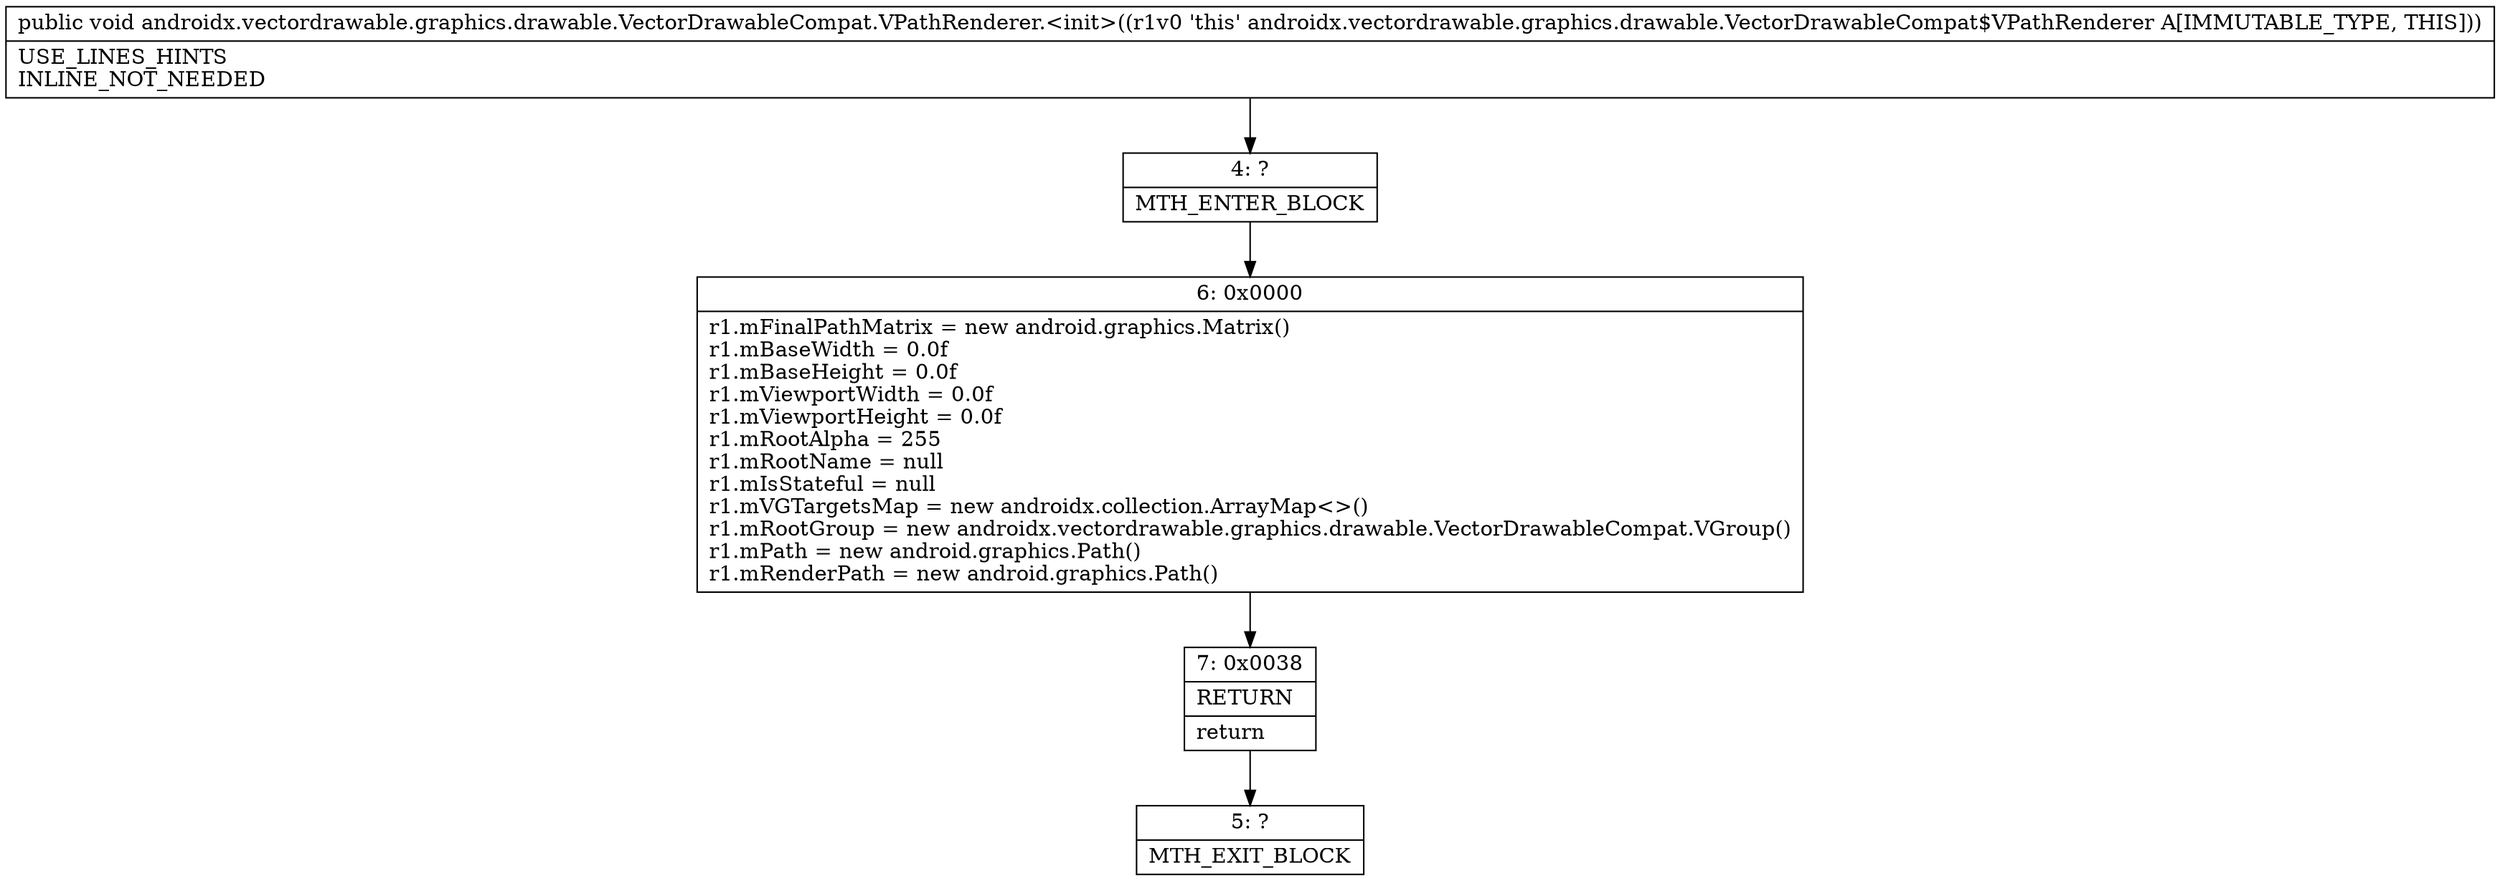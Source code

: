 digraph "CFG forandroidx.vectordrawable.graphics.drawable.VectorDrawableCompat.VPathRenderer.\<init\>()V" {
Node_4 [shape=record,label="{4\:\ ?|MTH_ENTER_BLOCK\l}"];
Node_6 [shape=record,label="{6\:\ 0x0000|r1.mFinalPathMatrix = new android.graphics.Matrix()\lr1.mBaseWidth = 0.0f\lr1.mBaseHeight = 0.0f\lr1.mViewportWidth = 0.0f\lr1.mViewportHeight = 0.0f\lr1.mRootAlpha = 255\lr1.mRootName = null\lr1.mIsStateful = null\lr1.mVGTargetsMap = new androidx.collection.ArrayMap\<\>()\lr1.mRootGroup = new androidx.vectordrawable.graphics.drawable.VectorDrawableCompat.VGroup()\lr1.mPath = new android.graphics.Path()\lr1.mRenderPath = new android.graphics.Path()\l}"];
Node_7 [shape=record,label="{7\:\ 0x0038|RETURN\l|return\l}"];
Node_5 [shape=record,label="{5\:\ ?|MTH_EXIT_BLOCK\l}"];
MethodNode[shape=record,label="{public void androidx.vectordrawable.graphics.drawable.VectorDrawableCompat.VPathRenderer.\<init\>((r1v0 'this' androidx.vectordrawable.graphics.drawable.VectorDrawableCompat$VPathRenderer A[IMMUTABLE_TYPE, THIS]))  | USE_LINES_HINTS\lINLINE_NOT_NEEDED\l}"];
MethodNode -> Node_4;Node_4 -> Node_6;
Node_6 -> Node_7;
Node_7 -> Node_5;
}

